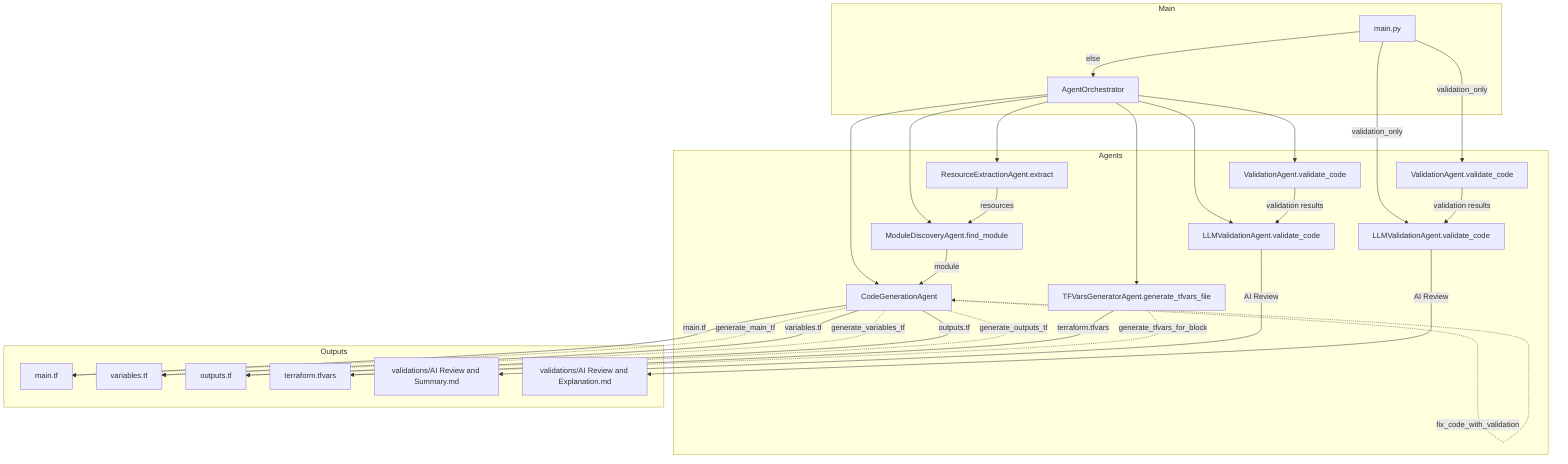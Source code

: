 flowchart TD
    subgraph Main
        M1[main.py]
        M2[AgentOrchestrator]
    end
    M1 -->|validation_only| VAgent[ValidationAgent.validate_code]
    M1 -->|validation_only| LLMVAgent[LLMValidationAgent.validate_code]
    M1 -->|else| M2
    M2 --> REAgent[ResourceExtractionAgent.extract]
    M2 --> MDAgent[ModuleDiscoveryAgent.find_module]
    M2 --> CGAgent[CodeGenerationAgent]
    M2 --> TFVAgent[TFVarsGeneratorAgent.generate_tfvars_file]
    M2 --> VAgent2[ValidationAgent.validate_code]
    M2 --> LLMVAgent2[LLMValidationAgent.validate_code]
    REAgent -->|resources| MDAgent
    MDAgent -->|module| CGAgent
    CGAgent -->|main.tf| Out1[main.tf]
    CGAgent -->|variables.tf| Out2[variables.tf]
    CGAgent -->|outputs.tf| Out3[outputs.tf]
    TFVAgent -->|terraform.tfvars| Out4[terraform.tfvars]
    VAgent2 -->|validation results| LLMVAgent2
    LLMVAgent2 -->|AI Review| Out5[validations/AI Review and Summary.md]
    VAgent -->|validation results| LLMVAgent
    LLMVAgent -->|AI Review| Out6[validations/AI Review and Explanation.md]
    
    subgraph Agents
        REAgent
        MDAgent
        CGAgent
        TFVAgent
        VAgent
        LLMVAgent
        VAgent2
        LLMVAgent2
    end
    subgraph Outputs
        Out1
        Out2
        Out3
        Out4
        Out5
        Out6
    end
    
    CGAgent -.->|fix_code_with_validation| CGAgent
    CGAgent -.->|generate_main_tf| Out1
    CGAgent -.->|generate_variables_tf| Out2
    CGAgent -.->|generate_outputs_tf| Out3
    TFVAgent -.->|generate_tfvars_for_block| Out4